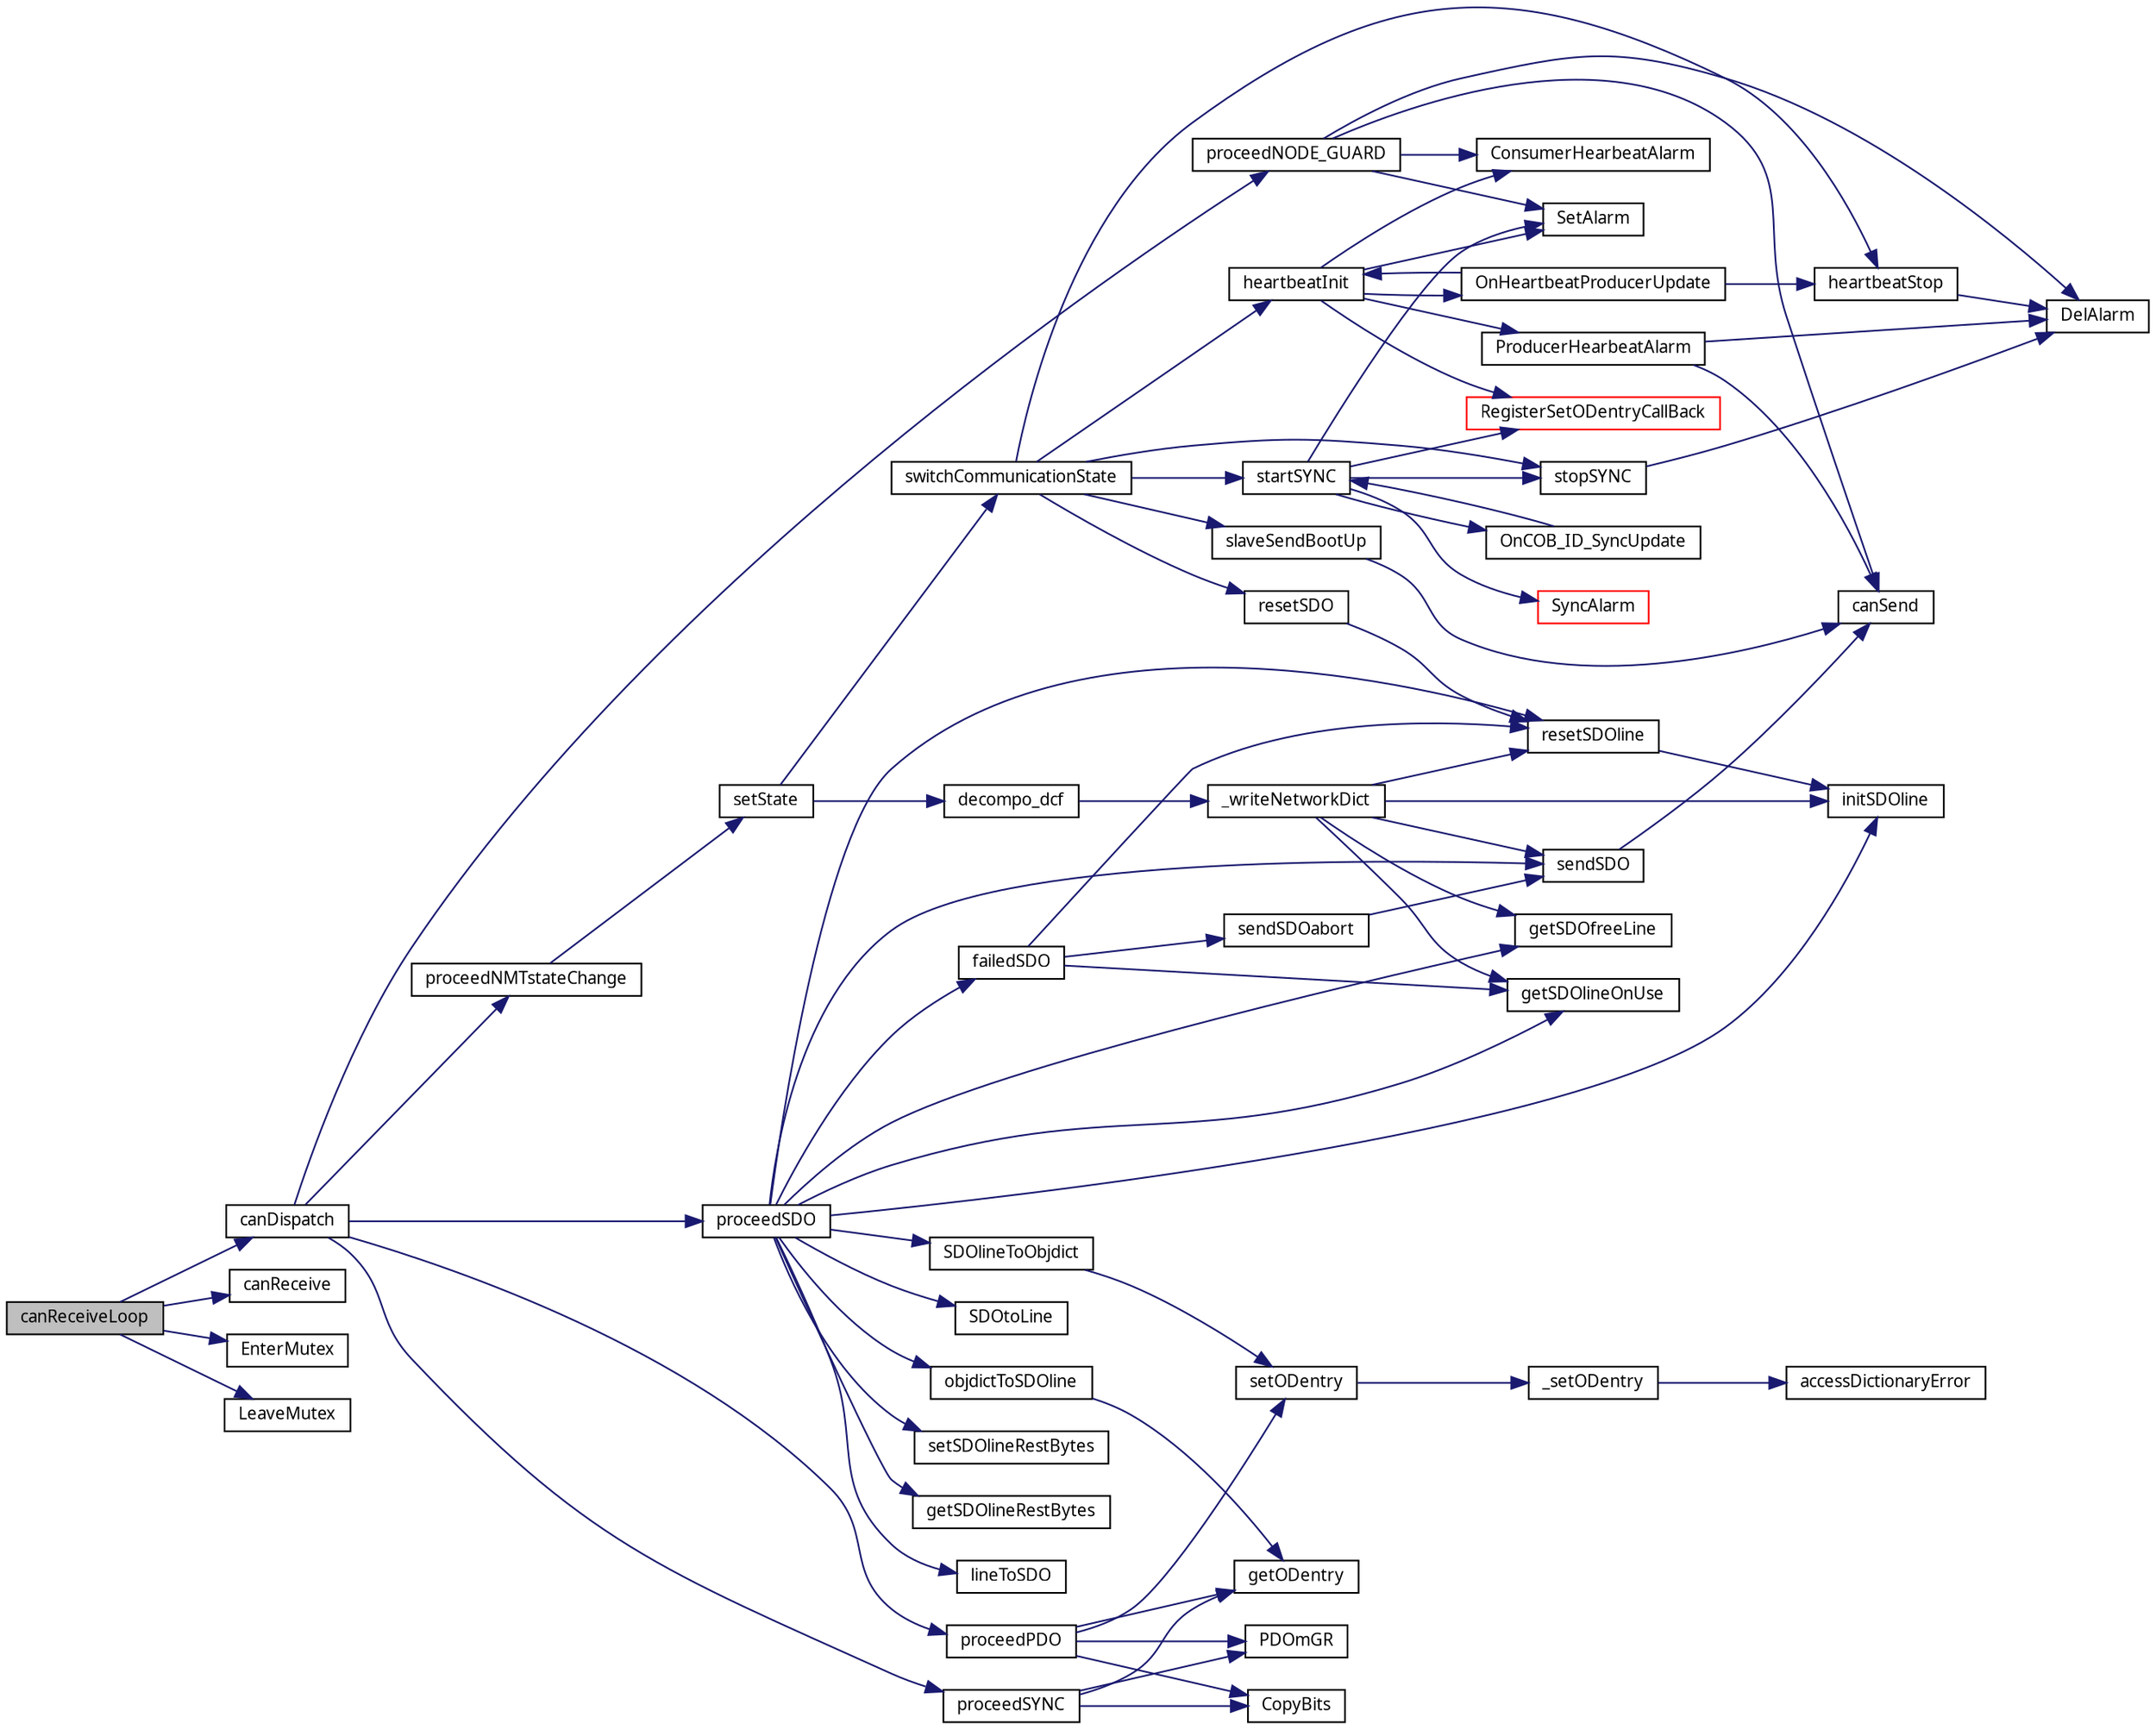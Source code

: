 digraph G
{
  edge [fontname="FreeSans.ttf",fontsize=10,labelfontname="FreeSans.ttf",labelfontsize=10];
  node [fontname="FreeSans.ttf",fontsize=10,shape=record];
  rankdir=LR;
  Node1 [label="canReceiveLoop",height=0.2,width=0.4,color="black", fillcolor="grey75", style="filled" fontcolor="black"];
  Node1 -> Node2 [color="midnightblue",fontsize=10,style="solid",fontname="FreeSans.ttf"];
  Node2 [label="canDispatch",height=0.2,width=0.4,color="black", fillcolor="white", style="filled",URL="$states_8c.html#3f8975650604cc23582f19a43fd4e518"];
  Node2 -> Node3 [color="midnightblue",fontsize=10,style="solid",fontname="FreeSans.ttf"];
  Node3 [label="proceedNMTstateChange",height=0.2,width=0.4,color="black", fillcolor="white", style="filled",URL="$nmtSlave_8c.html#97d175ea168c149c99b01dcde0989743"];
  Node3 -> Node4 [color="midnightblue",fontsize=10,style="solid",fontname="FreeSans.ttf"];
  Node4 [label="setState",height=0.2,width=0.4,color="black", fillcolor="white", style="filled",URL="$states_8c.html#0a5004efd1dedbee82a4f21ec5c44fb5"];
  Node4 -> Node5 [color="midnightblue",fontsize=10,style="solid",fontname="FreeSans.ttf"];
  Node5 [label="decompo_dcf",height=0.2,width=0.4,color="black", fillcolor="white", style="filled",URL="$dcf_8c.html#8452e163e7649968ad6dae1601a5fb0d"];
  Node5 -> Node6 [color="midnightblue",fontsize=10,style="solid",fontname="FreeSans.ttf"];
  Node6 [label="_writeNetworkDict",height=0.2,width=0.4,color="black", fillcolor="white", style="filled",URL="$dcf_8c.html#3c07605ffe3ea197aa36e583ef87a20a"];
  Node6 -> Node7 [color="midnightblue",fontsize=10,style="solid",fontname="FreeSans.ttf"];
  Node7 [label="getSDOfreeLine",height=0.2,width=0.4,color="black", fillcolor="white", style="filled",URL="$sdo_8c.html#58d1f9691977617601beb9e5b4123252"];
  Node6 -> Node8 [color="midnightblue",fontsize=10,style="solid",fontname="FreeSans.ttf"];
  Node8 [label="getSDOlineOnUse",height=0.2,width=0.4,color="black", fillcolor="white", style="filled",URL="$sdo_8c.html#bb0c376b048ab2c6e0524b135b62376f"];
  Node6 -> Node9 [color="midnightblue",fontsize=10,style="solid",fontname="FreeSans.ttf"];
  Node9 [label="initSDOline",height=0.2,width=0.4,color="black", fillcolor="white", style="filled",URL="$sdo_8c.html#b9c873a15f55b29112b5527a6cc6898d"];
  Node6 -> Node10 [color="midnightblue",fontsize=10,style="solid",fontname="FreeSans.ttf"];
  Node10 [label="resetSDOline",height=0.2,width=0.4,color="black", fillcolor="white", style="filled",URL="$sdo_8c.html#42d33be015d4c4c83c73f1f0e588f481"];
  Node10 -> Node9 [color="midnightblue",fontsize=10,style="solid",fontname="FreeSans.ttf"];
  Node6 -> Node11 [color="midnightblue",fontsize=10,style="solid",fontname="FreeSans.ttf"];
  Node11 [label="sendSDO",height=0.2,width=0.4,color="black", fillcolor="white", style="filled",URL="$sdo_8c.html#c6b5d7d1439d537da992a96644a1ca5d"];
  Node11 -> Node12 [color="midnightblue",fontsize=10,style="solid",fontname="FreeSans.ttf"];
  Node12 [label="canSend",height=0.2,width=0.4,color="black", fillcolor="white", style="filled",URL="$canOpenDriver_8c.html#b57b4b3c000e9f61135175495e874977"];
  Node4 -> Node13 [color="midnightblue",fontsize=10,style="solid",fontname="FreeSans.ttf"];
  Node13 [label="switchCommunicationState",height=0.2,width=0.4,color="black", fillcolor="white", style="filled",URL="$states_8c.html#915991eebf7c2ac6c929c6c9cfbd7d03"];
  Node13 -> Node14 [color="midnightblue",fontsize=10,style="solid",fontname="FreeSans.ttf"];
  Node14 [label="heartbeatInit",height=0.2,width=0.4,color="black", fillcolor="white", style="filled",URL="$lifegrd_8c.html#8896f6846e4d020390f6953f3d98aa21"];
  Node14 -> Node15 [color="midnightblue",fontsize=10,style="solid",fontname="FreeSans.ttf"];
  Node15 [label="ConsumerHearbeatAlarm",height=0.2,width=0.4,color="black", fillcolor="white", style="filled",URL="$lifegrd_8c.html#e3cd4656f5b2a37d4b8d364293538198"];
  Node14 -> Node16 [color="midnightblue",fontsize=10,style="solid",fontname="FreeSans.ttf"];
  Node16 [label="OnHeartbeatProducerUpdate",height=0.2,width=0.4,color="black", fillcolor="white", style="filled",URL="$lifegrd_8c.html#098c81fb9326fb2c7b43e88a55ce1368"];
  Node16 -> Node14 [color="midnightblue",fontsize=10,style="solid",fontname="FreeSans.ttf"];
  Node16 -> Node17 [color="midnightblue",fontsize=10,style="solid",fontname="FreeSans.ttf"];
  Node17 [label="heartbeatStop",height=0.2,width=0.4,color="black", fillcolor="white", style="filled",URL="$lifegrd_8c.html#1b73047269c2a02065e12af18c6053c7"];
  Node17 -> Node18 [color="midnightblue",fontsize=10,style="solid",fontname="FreeSans.ttf"];
  Node18 [label="DelAlarm",height=0.2,width=0.4,color="black", fillcolor="white", style="filled",URL="$timer_8c.html#991b3cfaac2f201b14d5530f75985c21"];
  Node14 -> Node19 [color="midnightblue",fontsize=10,style="solid",fontname="FreeSans.ttf"];
  Node19 [label="ProducerHearbeatAlarm",height=0.2,width=0.4,color="black", fillcolor="white", style="filled",URL="$lifegrd_8c.html#626b7d9e527a898682d9122f91454de9"];
  Node19 -> Node12 [color="midnightblue",fontsize=10,style="solid",fontname="FreeSans.ttf"];
  Node19 -> Node18 [color="midnightblue",fontsize=10,style="solid",fontname="FreeSans.ttf"];
  Node14 -> Node20 [color="midnightblue",fontsize=10,style="solid",fontname="FreeSans.ttf"];
  Node20 [label="RegisterSetODentryCallBack",height=0.2,width=0.4,color="red", fillcolor="white", style="filled",URL="$objacces_8c.html#514e7b9c13835a86446b1cd38fa34049"];
  Node14 -> Node21 [color="midnightblue",fontsize=10,style="solid",fontname="FreeSans.ttf"];
  Node21 [label="SetAlarm",height=0.2,width=0.4,color="black", fillcolor="white", style="filled",URL="$timer_8c.html#11c2616d78f06ed9144ef662f757b128"];
  Node13 -> Node17 [color="midnightblue",fontsize=10,style="solid",fontname="FreeSans.ttf"];
  Node13 -> Node22 [color="midnightblue",fontsize=10,style="solid",fontname="FreeSans.ttf"];
  Node22 [label="resetSDO",height=0.2,width=0.4,color="black", fillcolor="white", style="filled",URL="$sdo_8c.html#1f4f07eccc4890a11ccf4f632da7740b"];
  Node22 -> Node10 [color="midnightblue",fontsize=10,style="solid",fontname="FreeSans.ttf"];
  Node13 -> Node23 [color="midnightblue",fontsize=10,style="solid",fontname="FreeSans.ttf"];
  Node23 [label="slaveSendBootUp",height=0.2,width=0.4,color="black", fillcolor="white", style="filled",URL="$nmtSlave_8c.html#aced28a97b2c256320dfde3c4b36a7d5"];
  Node23 -> Node12 [color="midnightblue",fontsize=10,style="solid",fontname="FreeSans.ttf"];
  Node13 -> Node24 [color="midnightblue",fontsize=10,style="solid",fontname="FreeSans.ttf"];
  Node24 [label="startSYNC",height=0.2,width=0.4,color="black", fillcolor="white", style="filled",URL="$sync_8c.html#2e0bf669f5b40dfbdda0f12a5ae3631a"];
  Node24 -> Node25 [color="midnightblue",fontsize=10,style="solid",fontname="FreeSans.ttf"];
  Node25 [label="OnCOB_ID_SyncUpdate",height=0.2,width=0.4,color="black", fillcolor="white", style="filled",URL="$sync_8c.html#82595787f641ab85980d83522f1158b0"];
  Node25 -> Node24 [color="midnightblue",fontsize=10,style="solid",fontname="FreeSans.ttf"];
  Node24 -> Node20 [color="midnightblue",fontsize=10,style="solid",fontname="FreeSans.ttf"];
  Node24 -> Node21 [color="midnightblue",fontsize=10,style="solid",fontname="FreeSans.ttf"];
  Node24 -> Node26 [color="midnightblue",fontsize=10,style="solid",fontname="FreeSans.ttf"];
  Node26 [label="stopSYNC",height=0.2,width=0.4,color="black", fillcolor="white", style="filled",URL="$sync_8c.html#41c47dbd59d22bf9bab6cd288cf27164"];
  Node26 -> Node18 [color="midnightblue",fontsize=10,style="solid",fontname="FreeSans.ttf"];
  Node24 -> Node27 [color="midnightblue",fontsize=10,style="solid",fontname="FreeSans.ttf"];
  Node27 [label="SyncAlarm",height=0.2,width=0.4,color="red", fillcolor="white", style="filled",URL="$sync_8c.html#bbcce7b549414c7bc1aa72fa66258b45"];
  Node13 -> Node26 [color="midnightblue",fontsize=10,style="solid",fontname="FreeSans.ttf"];
  Node2 -> Node28 [color="midnightblue",fontsize=10,style="solid",fontname="FreeSans.ttf"];
  Node28 [label="proceedNODE_GUARD",height=0.2,width=0.4,color="black", fillcolor="white", style="filled",URL="$lifegrd_8c.html#b3248945e06e8b05518beddf665f174d"];
  Node28 -> Node12 [color="midnightblue",fontsize=10,style="solid",fontname="FreeSans.ttf"];
  Node28 -> Node15 [color="midnightblue",fontsize=10,style="solid",fontname="FreeSans.ttf"];
  Node28 -> Node18 [color="midnightblue",fontsize=10,style="solid",fontname="FreeSans.ttf"];
  Node28 -> Node21 [color="midnightblue",fontsize=10,style="solid",fontname="FreeSans.ttf"];
  Node2 -> Node29 [color="midnightblue",fontsize=10,style="solid",fontname="FreeSans.ttf"];
  Node29 [label="proceedPDO",height=0.2,width=0.4,color="black", fillcolor="white", style="filled",URL="$pdo_8c.html#ae7d661cd3ef7adf93a0d08fdb15b7f2"];
  Node29 -> Node30 [color="midnightblue",fontsize=10,style="solid",fontname="FreeSans.ttf"];
  Node30 [label="CopyBits",height=0.2,width=0.4,color="black", fillcolor="white", style="filled",URL="$pdo_8c.html#e468510c9f77f502207d961d26389918"];
  Node29 -> Node31 [color="midnightblue",fontsize=10,style="solid",fontname="FreeSans.ttf"];
  Node31 [label="getODentry",height=0.2,width=0.4,color="black", fillcolor="white", style="filled",URL="$objacces_8c.html#39c263a4bc5d2d824fefe22fdb4c2dac"];
  Node29 -> Node32 [color="midnightblue",fontsize=10,style="solid",fontname="FreeSans.ttf"];
  Node32 [label="PDOmGR",height=0.2,width=0.4,color="black", fillcolor="white", style="filled",URL="$pdo_8c.html#298b8291fa35cca22264cf8a70bf138a"];
  Node29 -> Node33 [color="midnightblue",fontsize=10,style="solid",fontname="FreeSans.ttf"];
  Node33 [label="setODentry",height=0.2,width=0.4,color="black", fillcolor="white", style="filled",URL="$objacces_8c.html#17e598cc1b2e60380e2e4e75afe9b3b0"];
  Node33 -> Node34 [color="midnightblue",fontsize=10,style="solid",fontname="FreeSans.ttf"];
  Node34 [label="_setODentry",height=0.2,width=0.4,color="black", fillcolor="white", style="filled",URL="$objacces_8c.html#72f69950be4a1352fc78648c71454820"];
  Node34 -> Node35 [color="midnightblue",fontsize=10,style="solid",fontname="FreeSans.ttf"];
  Node35 [label="accessDictionaryError",height=0.2,width=0.4,color="black", fillcolor="white", style="filled",URL="$objacces_8c.html#75d39b2dadcdb48f7321c6f3766aad26"];
  Node2 -> Node36 [color="midnightblue",fontsize=10,style="solid",fontname="FreeSans.ttf"];
  Node36 [label="proceedSDO",height=0.2,width=0.4,color="black", fillcolor="white", style="filled",URL="$sdo_8c.html#2a93a7c780472b1d8666d89aa270f661"];
  Node36 -> Node37 [color="midnightblue",fontsize=10,style="solid",fontname="FreeSans.ttf"];
  Node37 [label="failedSDO",height=0.2,width=0.4,color="black", fillcolor="white", style="filled",URL="$sdo_8c.html#2019db2a4d17e6d29c055cbae173e2b9"];
  Node37 -> Node8 [color="midnightblue",fontsize=10,style="solid",fontname="FreeSans.ttf"];
  Node37 -> Node10 [color="midnightblue",fontsize=10,style="solid",fontname="FreeSans.ttf"];
  Node37 -> Node38 [color="midnightblue",fontsize=10,style="solid",fontname="FreeSans.ttf"];
  Node38 [label="sendSDOabort",height=0.2,width=0.4,color="black", fillcolor="white", style="filled",URL="$sdo_8c.html#b26c3f2fb63d81055809d6ccaa785b7c"];
  Node38 -> Node11 [color="midnightblue",fontsize=10,style="solid",fontname="FreeSans.ttf"];
  Node36 -> Node7 [color="midnightblue",fontsize=10,style="solid",fontname="FreeSans.ttf"];
  Node36 -> Node8 [color="midnightblue",fontsize=10,style="solid",fontname="FreeSans.ttf"];
  Node36 -> Node39 [color="midnightblue",fontsize=10,style="solid",fontname="FreeSans.ttf"];
  Node39 [label="getSDOlineRestBytes",height=0.2,width=0.4,color="black", fillcolor="white", style="filled",URL="$sdo_8c.html#acceb714c6e457e98deb9ba164ba2a2f"];
  Node36 -> Node9 [color="midnightblue",fontsize=10,style="solid",fontname="FreeSans.ttf"];
  Node36 -> Node40 [color="midnightblue",fontsize=10,style="solid",fontname="FreeSans.ttf"];
  Node40 [label="lineToSDO",height=0.2,width=0.4,color="black", fillcolor="white", style="filled",URL="$sdo_8c.html#ad6eb8be03b832ebba4dfb87aaba4065"];
  Node36 -> Node41 [color="midnightblue",fontsize=10,style="solid",fontname="FreeSans.ttf"];
  Node41 [label="objdictToSDOline",height=0.2,width=0.4,color="black", fillcolor="white", style="filled",URL="$sdo_8c.html#29427a80fd1aeabff30bf0602fbc220f"];
  Node41 -> Node31 [color="midnightblue",fontsize=10,style="solid",fontname="FreeSans.ttf"];
  Node36 -> Node10 [color="midnightblue",fontsize=10,style="solid",fontname="FreeSans.ttf"];
  Node36 -> Node42 [color="midnightblue",fontsize=10,style="solid",fontname="FreeSans.ttf"];
  Node42 [label="SDOlineToObjdict",height=0.2,width=0.4,color="black", fillcolor="white", style="filled",URL="$sdo_8c.html#2eb5309dca3a7363da5e5e7230b85d58"];
  Node42 -> Node33 [color="midnightblue",fontsize=10,style="solid",fontname="FreeSans.ttf"];
  Node36 -> Node43 [color="midnightblue",fontsize=10,style="solid",fontname="FreeSans.ttf"];
  Node43 [label="SDOtoLine",height=0.2,width=0.4,color="black", fillcolor="white", style="filled",URL="$sdo_8c.html#18b6f7e9c9441640a88ffef1e8720694"];
  Node36 -> Node11 [color="midnightblue",fontsize=10,style="solid",fontname="FreeSans.ttf"];
  Node36 -> Node44 [color="midnightblue",fontsize=10,style="solid",fontname="FreeSans.ttf"];
  Node44 [label="setSDOlineRestBytes",height=0.2,width=0.4,color="black", fillcolor="white", style="filled",URL="$sdo_8c.html#601a837ecb5f21bf4c66b058c5ae7810"];
  Node2 -> Node45 [color="midnightblue",fontsize=10,style="solid",fontname="FreeSans.ttf"];
  Node45 [label="proceedSYNC",height=0.2,width=0.4,color="black", fillcolor="white", style="filled",URL="$sync_8c.html#80cadcba23dc859db8a8d3f52789d6d1"];
  Node45 -> Node30 [color="midnightblue",fontsize=10,style="solid",fontname="FreeSans.ttf"];
  Node45 -> Node31 [color="midnightblue",fontsize=10,style="solid",fontname="FreeSans.ttf"];
  Node45 -> Node32 [color="midnightblue",fontsize=10,style="solid",fontname="FreeSans.ttf"];
  Node1 -> Node46 [color="midnightblue",fontsize=10,style="solid",fontname="FreeSans.ttf"];
  Node46 [label="canReceive",height=0.2,width=0.4,color="black", fillcolor="white", style="filled",URL="$drivers__win32_8cpp.html#c608a4ba478a809fd963a342a24226fd"];
  Node1 -> Node47 [color="midnightblue",fontsize=10,style="solid",fontname="FreeSans.ttf"];
  Node47 [label="EnterMutex",height=0.2,width=0.4,color="black", fillcolor="white", style="filled",URL="$timers__unix_8c.html#d7fee43b8a44cf8b7036853593044037"];
  Node1 -> Node48 [color="midnightblue",fontsize=10,style="solid",fontname="FreeSans.ttf"];
  Node48 [label="LeaveMutex",height=0.2,width=0.4,color="black", fillcolor="white", style="filled",URL="$timers__unix_8c.html#73d9a4eb941fb20cf6b597840510394b"];
}

